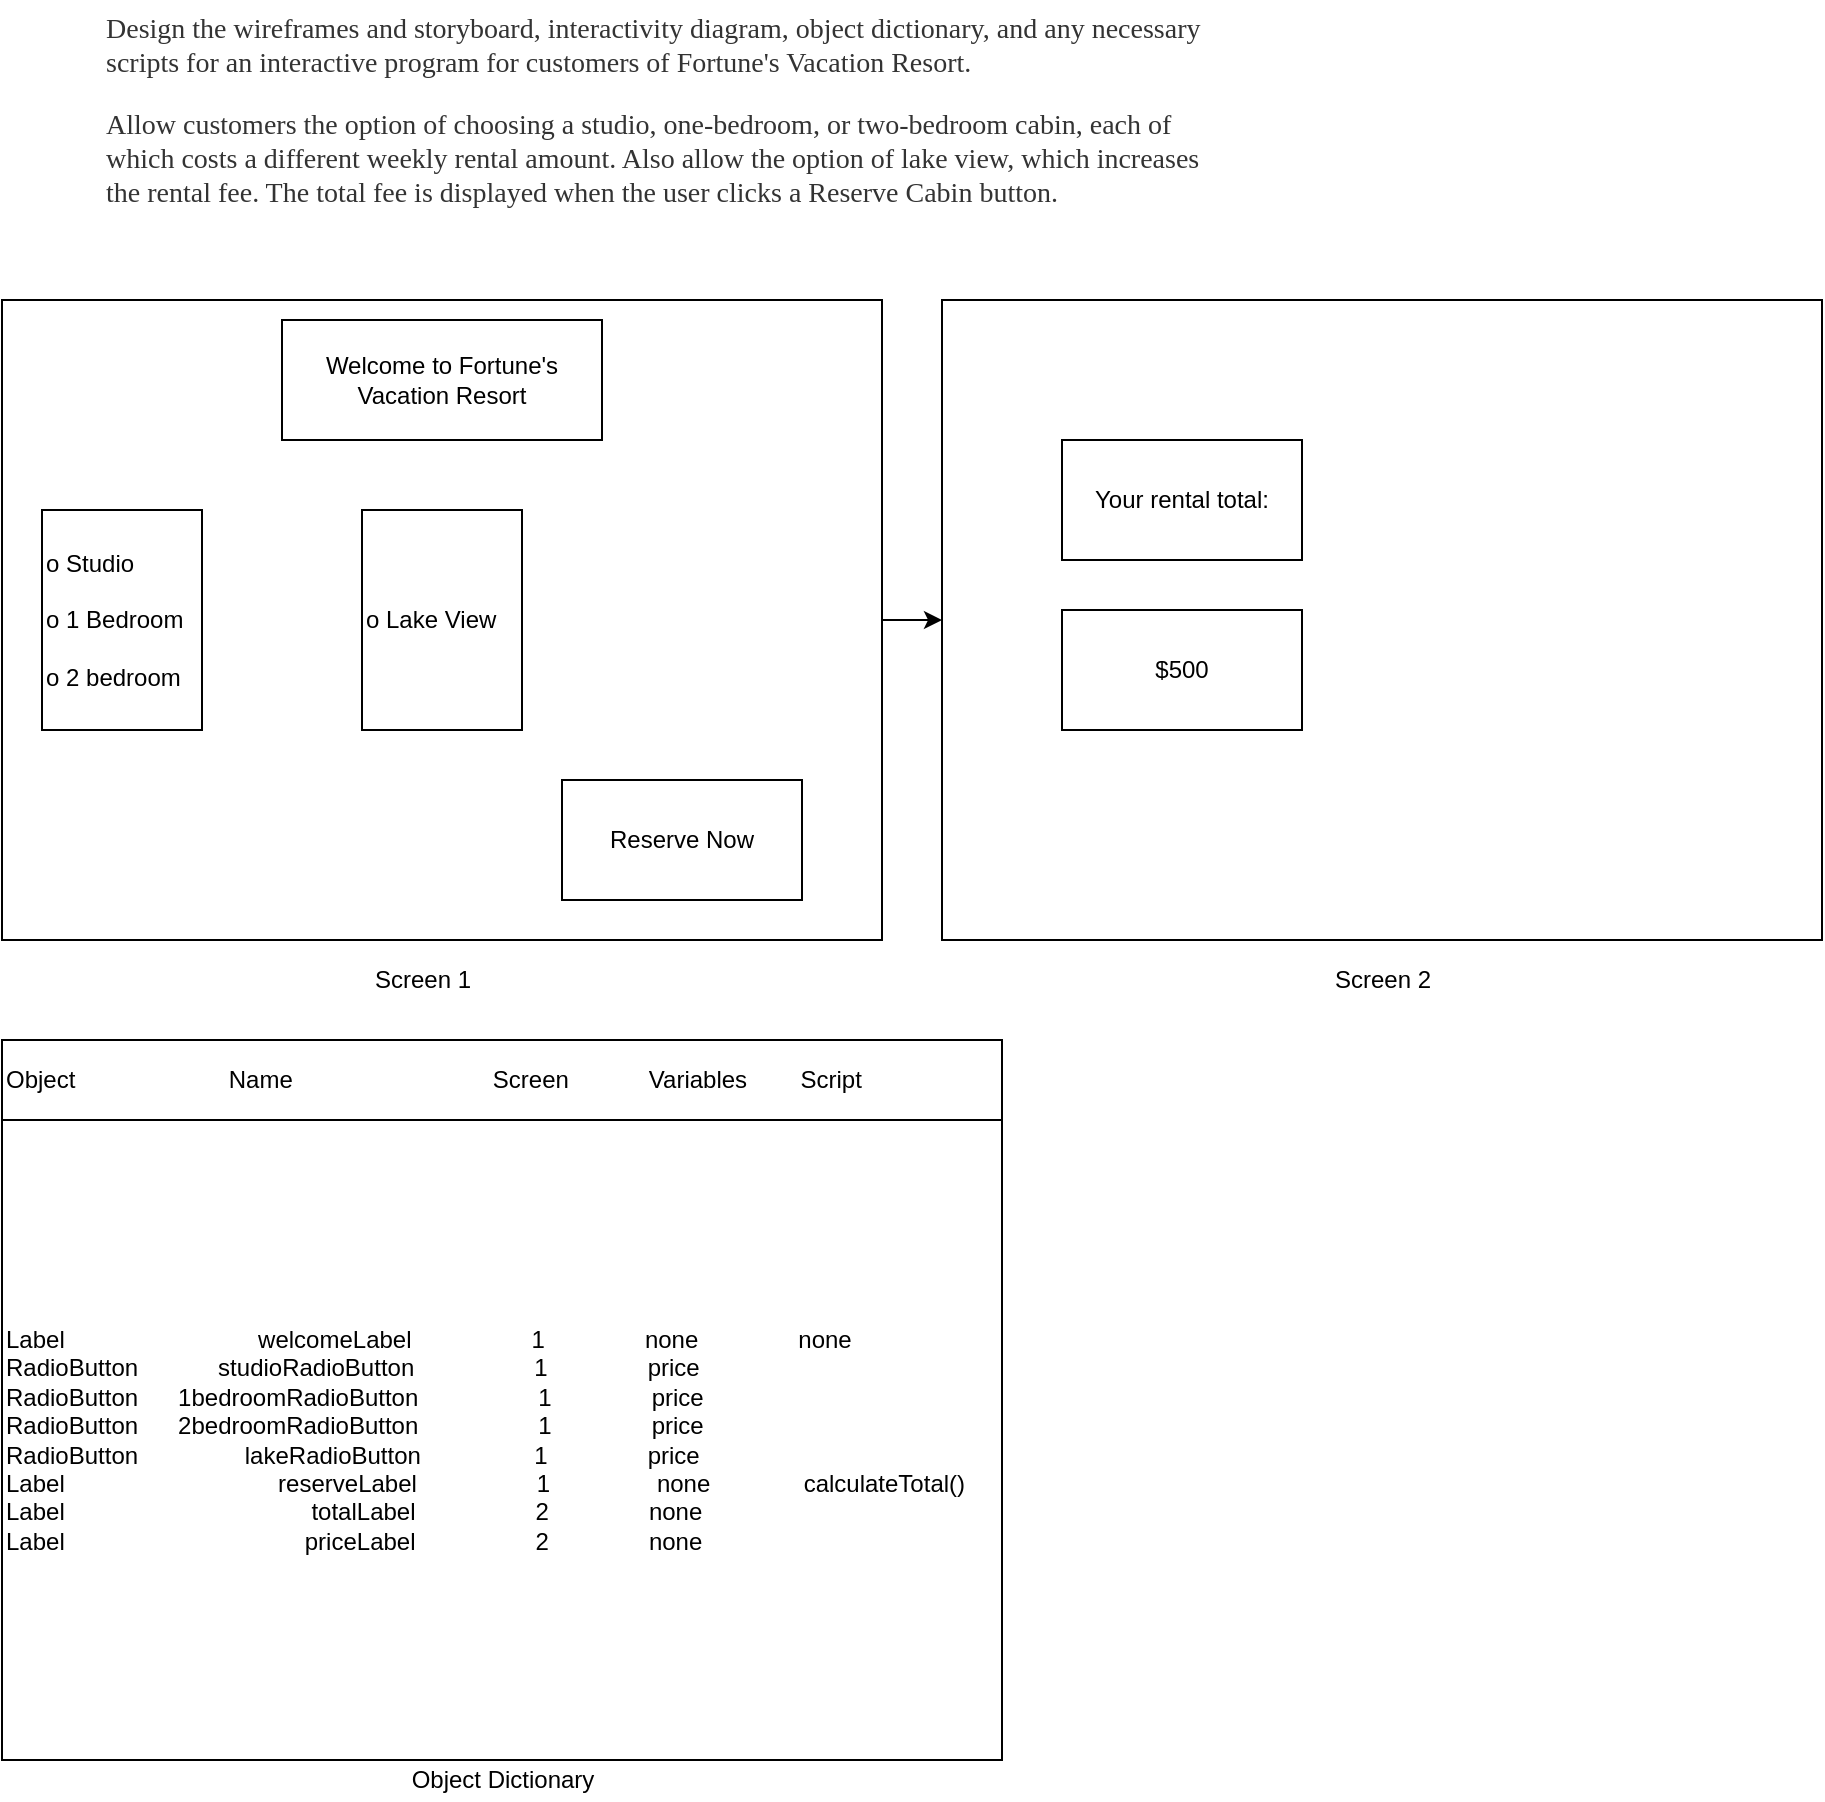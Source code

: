 <mxfile>
    <diagram id="p0kRyFBY3vMd35C8G6GI" name="Page-1">
        <mxGraphModel dx="1878" dy="705" grid="1" gridSize="10" guides="1" tooltips="1" connect="1" arrows="1" fold="1" page="1" pageScale="1" pageWidth="850" pageHeight="1100" math="0" shadow="0">
            <root>
                <mxCell id="0"/>
                <mxCell id="1" parent="0"/>
                <mxCell id="2" value="&lt;span style=&quot;color: rgb(51, 51, 51); font-family: georgia, times, &amp;quot;times new roman&amp;quot;, serif; font-size: 14px; font-style: normal; font-weight: 400; letter-spacing: normal; text-indent: 0px; text-transform: none; word-spacing: 0px; background-color: rgb(255, 255, 255); display: inline; float: none;&quot;&gt;Design the wireframes and storyboard, interactivity diagram, object dictionary, and any necessary scripts for an interactive program for customers of Fortune's Vacation Resort.&lt;/span&gt;&lt;br style=&quot;color: rgb(51, 51, 51); font-family: georgia, times, &amp;quot;times new roman&amp;quot;, serif; font-size: 14px; font-style: normal; font-weight: 400; letter-spacing: normal; text-indent: 0px; text-transform: none; word-spacing: 0px; background-color: rgb(255, 255, 255);&quot;&gt;&lt;br style=&quot;color: rgb(51, 51, 51); font-family: georgia, times, &amp;quot;times new roman&amp;quot;, serif; font-size: 14px; font-style: normal; font-weight: 400; letter-spacing: normal; text-indent: 0px; text-transform: none; word-spacing: 0px; background-color: rgb(255, 255, 255);&quot;&gt;&lt;span style=&quot;color: rgb(51, 51, 51); font-family: georgia, times, &amp;quot;times new roman&amp;quot;, serif; font-size: 14px; font-style: normal; font-weight: 400; letter-spacing: normal; text-indent: 0px; text-transform: none; word-spacing: 0px; background-color: rgb(255, 255, 255); display: inline; float: none;&quot;&gt;Allow customers the option of choosing a studio, one-bedroom, or two-bedroom cabin, each of which costs a different weekly rental amount. Also allow the option of lake view, which increases the rental fee. The total fee is displayed when the user clicks a Reserve Cabin button.&lt;/span&gt;&lt;br style=&quot;color: rgb(51, 51, 51); font-family: georgia, times, &amp;quot;times new roman&amp;quot;, serif; font-size: 14px; font-style: normal; font-weight: 400; letter-spacing: normal; text-indent: 0px; text-transform: none; word-spacing: 0px; background-color: rgb(255, 255, 255);&quot;&gt;" style="text;whiteSpace=wrap;html=1;" vertex="1" parent="1">
                    <mxGeometry y="60" width="550" height="130" as="geometry"/>
                </mxCell>
                <mxCell id="3" style="edgeStyle=none;html=1;entryX=0;entryY=0.5;entryDx=0;entryDy=0;" edge="1" parent="1" source="4" target="5">
                    <mxGeometry relative="1" as="geometry"/>
                </mxCell>
                <mxCell id="4" value="" style="whiteSpace=wrap;html=1;" vertex="1" parent="1">
                    <mxGeometry x="-50" y="210" width="440" height="320" as="geometry"/>
                </mxCell>
                <mxCell id="5" value="" style="whiteSpace=wrap;html=1;" vertex="1" parent="1">
                    <mxGeometry x="420" y="210" width="440" height="320" as="geometry"/>
                </mxCell>
                <mxCell id="6" value="Screen 1" style="text;html=1;align=center;verticalAlign=middle;resizable=0;points=[];autosize=1;strokeColor=none;fillColor=none;" vertex="1" parent="1">
                    <mxGeometry x="130" y="540" width="60" height="20" as="geometry"/>
                </mxCell>
                <mxCell id="7" value="Screen 2" style="text;html=1;align=center;verticalAlign=middle;resizable=0;points=[];autosize=1;strokeColor=none;fillColor=none;" vertex="1" parent="1">
                    <mxGeometry x="610" y="540" width="60" height="20" as="geometry"/>
                </mxCell>
                <mxCell id="8" value="Label&amp;nbsp; &amp;nbsp; &amp;nbsp; &amp;nbsp; &amp;nbsp; &amp;nbsp; &amp;nbsp; &amp;nbsp; &amp;nbsp; &amp;nbsp; &amp;nbsp; &amp;nbsp; &amp;nbsp; &amp;nbsp; &amp;nbsp;welcomeLabel&amp;nbsp; &amp;nbsp; &amp;nbsp; &amp;nbsp; &amp;nbsp; &amp;nbsp; &amp;nbsp; &amp;nbsp; &amp;nbsp; 1&amp;nbsp; &amp;nbsp; &amp;nbsp; &amp;nbsp; &amp;nbsp; &amp;nbsp; &amp;nbsp; &amp;nbsp;none&amp;nbsp; &amp;nbsp; &amp;nbsp; &amp;nbsp; &amp;nbsp; &amp;nbsp; &amp;nbsp; &amp;nbsp;none&lt;br&gt;RadioButton&amp;nbsp; &amp;nbsp; &amp;nbsp; &amp;nbsp; &amp;nbsp; &amp;nbsp; studioRadioButton&amp;nbsp; &amp;nbsp; &amp;nbsp; &amp;nbsp; &amp;nbsp; &amp;nbsp; &amp;nbsp; &amp;nbsp; &amp;nbsp; 1&amp;nbsp; &amp;nbsp; &amp;nbsp; &amp;nbsp; &amp;nbsp; &amp;nbsp; &amp;nbsp; &amp;nbsp;price&lt;br&gt;RadioButton&amp;nbsp; &amp;nbsp; &amp;nbsp; 1bedroomRadioButton&amp;nbsp; &amp;nbsp; &amp;nbsp; &amp;nbsp; &amp;nbsp; &amp;nbsp; &amp;nbsp; &amp;nbsp; &amp;nbsp; 1&amp;nbsp; &amp;nbsp; &amp;nbsp; &amp;nbsp; &amp;nbsp; &amp;nbsp; &amp;nbsp; &amp;nbsp;price&lt;br&gt;RadioButton&amp;nbsp; &amp;nbsp; &amp;nbsp; 2bedroomRadioButton&amp;nbsp; &amp;nbsp; &amp;nbsp; &amp;nbsp; &amp;nbsp; &amp;nbsp; &amp;nbsp; &amp;nbsp; &amp;nbsp; 1&amp;nbsp; &amp;nbsp; &amp;nbsp; &amp;nbsp; &amp;nbsp; &amp;nbsp; &amp;nbsp; &amp;nbsp;price&lt;br&gt;RadioButton&amp;nbsp; &amp;nbsp; &amp;nbsp; &amp;nbsp; &amp;nbsp; &amp;nbsp; &amp;nbsp; &amp;nbsp; lakeRadioButton&amp;nbsp; &amp;nbsp; &amp;nbsp; &amp;nbsp; &amp;nbsp; &amp;nbsp; &amp;nbsp; &amp;nbsp; &amp;nbsp;1&amp;nbsp; &amp;nbsp; &amp;nbsp; &amp;nbsp; &amp;nbsp; &amp;nbsp; &amp;nbsp; &amp;nbsp;price&lt;br&gt;Label&amp;nbsp; &amp;nbsp; &amp;nbsp; &amp;nbsp; &amp;nbsp; &amp;nbsp; &amp;nbsp; &amp;nbsp; &amp;nbsp; &amp;nbsp; &amp;nbsp; &amp;nbsp; &amp;nbsp; &amp;nbsp; &amp;nbsp; &amp;nbsp; reserveLabel&amp;nbsp; &amp;nbsp; &amp;nbsp; &amp;nbsp; &amp;nbsp; &amp;nbsp; &amp;nbsp; &amp;nbsp; &amp;nbsp; 1&amp;nbsp; &amp;nbsp; &amp;nbsp; &amp;nbsp; &amp;nbsp; &amp;nbsp; &amp;nbsp; &amp;nbsp; none&amp;nbsp; &amp;nbsp; &amp;nbsp; &amp;nbsp; &amp;nbsp; &amp;nbsp; &amp;nbsp; calculateTotal()&lt;br&gt;Label&amp;nbsp; &amp;nbsp; &amp;nbsp; &amp;nbsp; &amp;nbsp; &amp;nbsp; &amp;nbsp; &amp;nbsp; &amp;nbsp; &amp;nbsp; &amp;nbsp; &amp;nbsp; &amp;nbsp; &amp;nbsp; &amp;nbsp; &amp;nbsp; &amp;nbsp; &amp;nbsp; &amp;nbsp;totalLabel&amp;nbsp; &amp;nbsp; &amp;nbsp; &amp;nbsp; &amp;nbsp; &amp;nbsp; &amp;nbsp; &amp;nbsp; &amp;nbsp; 2&amp;nbsp; &amp;nbsp; &amp;nbsp; &amp;nbsp; &amp;nbsp; &amp;nbsp; &amp;nbsp; &amp;nbsp;none&lt;br&gt;Label&amp;nbsp; &amp;nbsp; &amp;nbsp; &amp;nbsp; &amp;nbsp; &amp;nbsp; &amp;nbsp; &amp;nbsp; &amp;nbsp; &amp;nbsp; &amp;nbsp; &amp;nbsp; &amp;nbsp; &amp;nbsp; &amp;nbsp; &amp;nbsp; &amp;nbsp; &amp;nbsp; priceLabel&amp;nbsp; &amp;nbsp; &amp;nbsp; &amp;nbsp; &amp;nbsp; &amp;nbsp; &amp;nbsp; &amp;nbsp; &amp;nbsp; 2&amp;nbsp; &amp;nbsp; &amp;nbsp; &amp;nbsp; &amp;nbsp; &amp;nbsp; &amp;nbsp; &amp;nbsp;none" style="whiteSpace=wrap;html=1;align=left;" vertex="1" parent="1">
                    <mxGeometry x="-50" y="620" width="500" height="320" as="geometry"/>
                </mxCell>
                <mxCell id="9" value="Object&amp;nbsp; &amp;nbsp; &amp;nbsp; &amp;nbsp; &amp;nbsp; &amp;nbsp; &amp;nbsp; &amp;nbsp; &amp;nbsp; &amp;nbsp; &amp;nbsp; &amp;nbsp;Name&amp;nbsp; &amp;nbsp; &amp;nbsp; &amp;nbsp; &amp;nbsp; &amp;nbsp; &amp;nbsp; &amp;nbsp; &amp;nbsp; &amp;nbsp; &amp;nbsp; &amp;nbsp; &amp;nbsp; &amp;nbsp; &amp;nbsp; Screen&amp;nbsp; &amp;nbsp; &amp;nbsp; &amp;nbsp; &amp;nbsp; &amp;nbsp; Variables&amp;nbsp; &amp;nbsp; &amp;nbsp; &amp;nbsp; Script" style="whiteSpace=wrap;html=1;align=left;" vertex="1" parent="1">
                    <mxGeometry x="-50" y="580" width="500" height="40" as="geometry"/>
                </mxCell>
                <mxCell id="10" value="o Studio&lt;br&gt;&lt;br&gt;o 1 Bedroom&amp;nbsp;&lt;br&gt;&lt;br&gt;o 2 bedroom" style="whiteSpace=wrap;html=1;align=left;" vertex="1" parent="1">
                    <mxGeometry x="-30" y="315" width="80" height="110" as="geometry"/>
                </mxCell>
                <mxCell id="11" value="o Lake View" style="whiteSpace=wrap;html=1;align=left;" vertex="1" parent="1">
                    <mxGeometry x="130" y="315" width="80" height="110" as="geometry"/>
                </mxCell>
                <mxCell id="12" value="Reserve Now" style="whiteSpace=wrap;html=1;" vertex="1" parent="1">
                    <mxGeometry x="230" y="450" width="120" height="60" as="geometry"/>
                </mxCell>
                <mxCell id="13" value="Welcome to Fortune's Vacation Resort" style="whiteSpace=wrap;html=1;" vertex="1" parent="1">
                    <mxGeometry x="90" y="220" width="160" height="60" as="geometry"/>
                </mxCell>
                <mxCell id="15" value="Your rental total:&lt;span style=&quot;color: rgba(0 , 0 , 0 , 0) ; font-family: monospace ; font-size: 0px&quot;&gt;%3CmxGraphModel%3E%3Croot%3E%3CmxCell%20id%3D%220%22%2F%3E%3CmxCell%20id%3D%221%22%20parent%3D%220%22%2F%3E%3CmxCell%20id%3D%222%22%20value%3D%22o%20Chocolate%26lt%3Bbr%26gt%3B%26lt%3Bbr%26gt%3Bo%20Strawberry%26amp%3Bnbsp%3B%26lt%3Bbr%26gt%3B%26lt%3Bbr%26gt%3Bo%20Vanilla%22%20style%3D%22whiteSpace%3Dwrap%3Bhtml%3D1%3Balign%3Dleft%3B%22%20vertex%3D%221%22%20parent%3D%221%22%3E%3CmxGeometry%20x%3D%22100%22%20y%3D%22315%22%20width%3D%2280%22%20height%3D%22110%22%20as%3D%22geometry%22%2F%3E%3C%2FmxCell%3E%3C%2Froot%3E%3C%2FmxGraphModel%3E&lt;/span&gt;&lt;span style=&quot;color: rgba(0 , 0 , 0 , 0) ; font-family: monospace ; font-size: 0px&quot;&gt;%3CmxGraphModel%3E%3Croot%3E%3CmxCell%20id%3D%220%22%2F%3E%3CmxCell%20id%3D%221%22%20parent%3D%220%22%2F%3E%3CmxCell%20id%3D%222%22%20value%3D%22o%20Chocolate%26lt%3Bbr%26gt%3B%26lt%3Bbr%26gt%3Bo%20Strawberry%26amp%3Bnbsp%3B%26lt%3Bbr%26gt%3B%26lt%3Bbr%26gt%3Bo%20Vanilla%22%20style%3D%22whiteSpace%3Dwrap%3Bhtml%3D1%3Balign%3Dleft%3B%22%20vertex%3D%221%22%20parent%3D%221%22%3E%3CmxGeometry%20x%3D%22100%22%20y%3D%22315%22%20width%3D%2280%22%20height%3D%22110%22%20as%3D%22geometry%22%2F%3E%3C%2FmxCell%3E%3C%2Froot%3E%3C%2FmxGraphModel%3E&lt;/span&gt;" style="whiteSpace=wrap;html=1;" vertex="1" parent="1">
                    <mxGeometry x="480" y="280" width="120" height="60" as="geometry"/>
                </mxCell>
                <mxCell id="16" value="$500" style="whiteSpace=wrap;html=1;" vertex="1" parent="1">
                    <mxGeometry x="480" y="365" width="120" height="60" as="geometry"/>
                </mxCell>
                <mxCell id="17" value="Object Dictionary" style="text;html=1;align=center;verticalAlign=middle;resizable=0;points=[];autosize=1;strokeColor=none;fillColor=none;" vertex="1" parent="1">
                    <mxGeometry x="145" y="940" width="110" height="20" as="geometry"/>
                </mxCell>
            </root>
        </mxGraphModel>
    </diagram>
</mxfile>